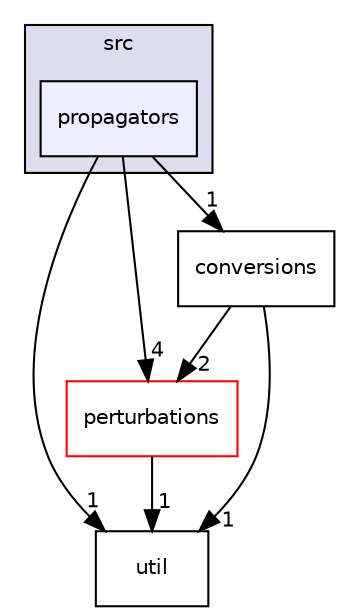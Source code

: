 digraph "src/propagators" {
  compound=true
  node [ fontsize="10", fontname="Helvetica"];
  edge [ labelfontsize="10", labelfontname="Helvetica"];
  subgraph clusterdir_68267d1309a1af8e8297ef4c3efbcdba {
    graph [ bgcolor="#ddddee", pencolor="black", label="src" fontname="Helvetica", fontsize="10", URL="dir_68267d1309a1af8e8297ef4c3efbcdba.html"]
  dir_f17970a62a7e5d096785e593c781d443 [shape=box, label="propagators", style="filled", fillcolor="#eeeeff", pencolor="black", URL="dir_f17970a62a7e5d096785e593c781d443.html"];
  }
  dir_b7878ad5ecbf2506f4125b9d34c97e45 [shape=box label="util" URL="dir_b7878ad5ecbf2506f4125b9d34c97e45.html"];
  dir_6d92fb80b9641c838ab72716bed4978c [shape=box label="perturbations" fillcolor="white" style="filled" color="red" URL="dir_6d92fb80b9641c838ab72716bed4978c.html"];
  dir_7525d6432cd0d075dffa0aef6bc30566 [shape=box label="conversions" URL="dir_7525d6432cd0d075dffa0aef6bc30566.html"];
  dir_6d92fb80b9641c838ab72716bed4978c->dir_b7878ad5ecbf2506f4125b9d34c97e45 [headlabel="1", labeldistance=1.5 headhref="dir_000005_000004.html"];
  dir_7525d6432cd0d075dffa0aef6bc30566->dir_b7878ad5ecbf2506f4125b9d34c97e45 [headlabel="1", labeldistance=1.5 headhref="dir_000002_000004.html"];
  dir_7525d6432cd0d075dffa0aef6bc30566->dir_6d92fb80b9641c838ab72716bed4978c [headlabel="2", labeldistance=1.5 headhref="dir_000002_000005.html"];
  dir_f17970a62a7e5d096785e593c781d443->dir_b7878ad5ecbf2506f4125b9d34c97e45 [headlabel="1", labeldistance=1.5 headhref="dir_000003_000004.html"];
  dir_f17970a62a7e5d096785e593c781d443->dir_6d92fb80b9641c838ab72716bed4978c [headlabel="4", labeldistance=1.5 headhref="dir_000003_000005.html"];
  dir_f17970a62a7e5d096785e593c781d443->dir_7525d6432cd0d075dffa0aef6bc30566 [headlabel="1", labeldistance=1.5 headhref="dir_000003_000002.html"];
}
